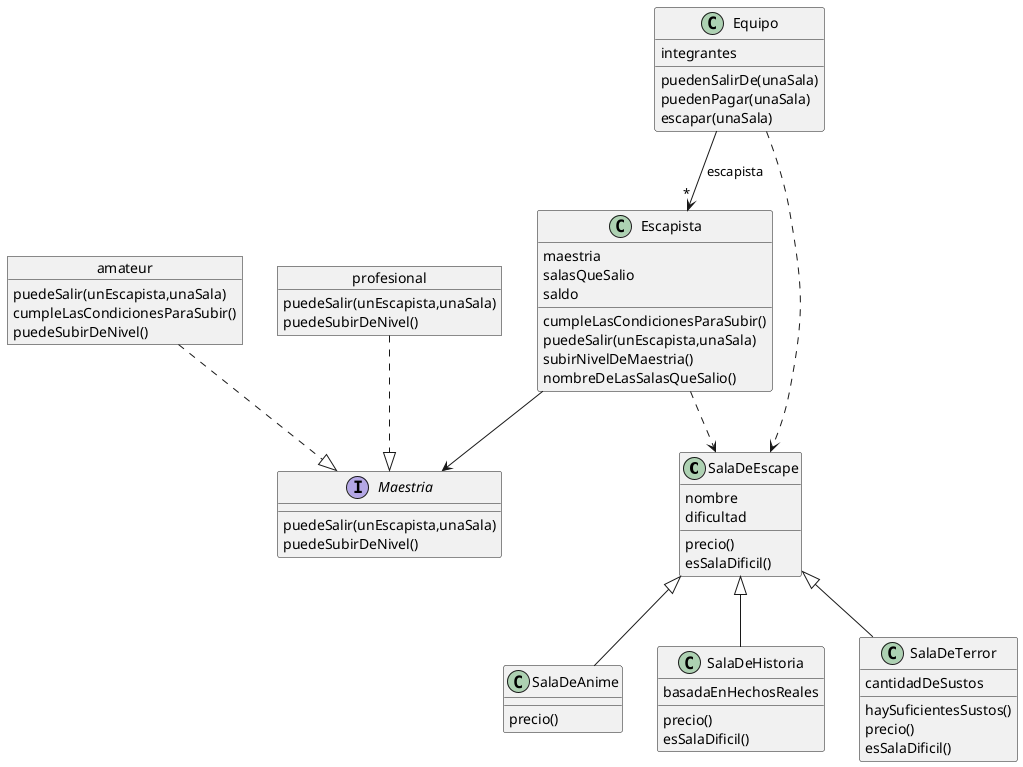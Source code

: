 @startuml DiagramaDeclasesCodigo

class SalaDeEscape{
    nombre
    dificultad

    precio()
    esSalaDificil()
}

class SalaDeAnime extends SalaDeEscape {
    precio()
}

class SalaDeHistoria extends SalaDeEscape {
    basadaEnHechosReales
    precio()
    esSalaDificil()
} 

class SalaDeTerror extends SalaDeEscape{
    cantidadDeSustos
    haySuficientesSustos()
    precio()
    esSalaDificil()
}

class Escapista {
    maestria
    salasQueSalio
    saldo

    cumpleLasCondicionesParaSubir()
    puedeSalir(unEscapista,unaSala)
    subirNivelDeMaestria()
    nombreDeLasSalasQueSalio()     
}

interface Maestria{
    puedeSalir(unEscapista,unaSala)
    puedeSubirDeNivel()
}

object amateur {
    puedeSalir(unEscapista,unaSala)
    cumpleLasCondicionesParaSubir()
    puedeSubirDeNivel()
}

object profesional {
    puedeSalir(unEscapista,unaSala)
    puedeSubirDeNivel()
}

class Equipo {
    integrantes
    puedenSalirDe(unaSala)
    puedenPagar(unaSala)
    escapar(unaSala)
}

amateur ..|> Maestria
profesional ..|> Maestria
Escapista --> Maestria
Equipo --> "*" Escapista : escapista
Escapista ..> SalaDeEscape
Equipo ..> SalaDeEscape



@enduml